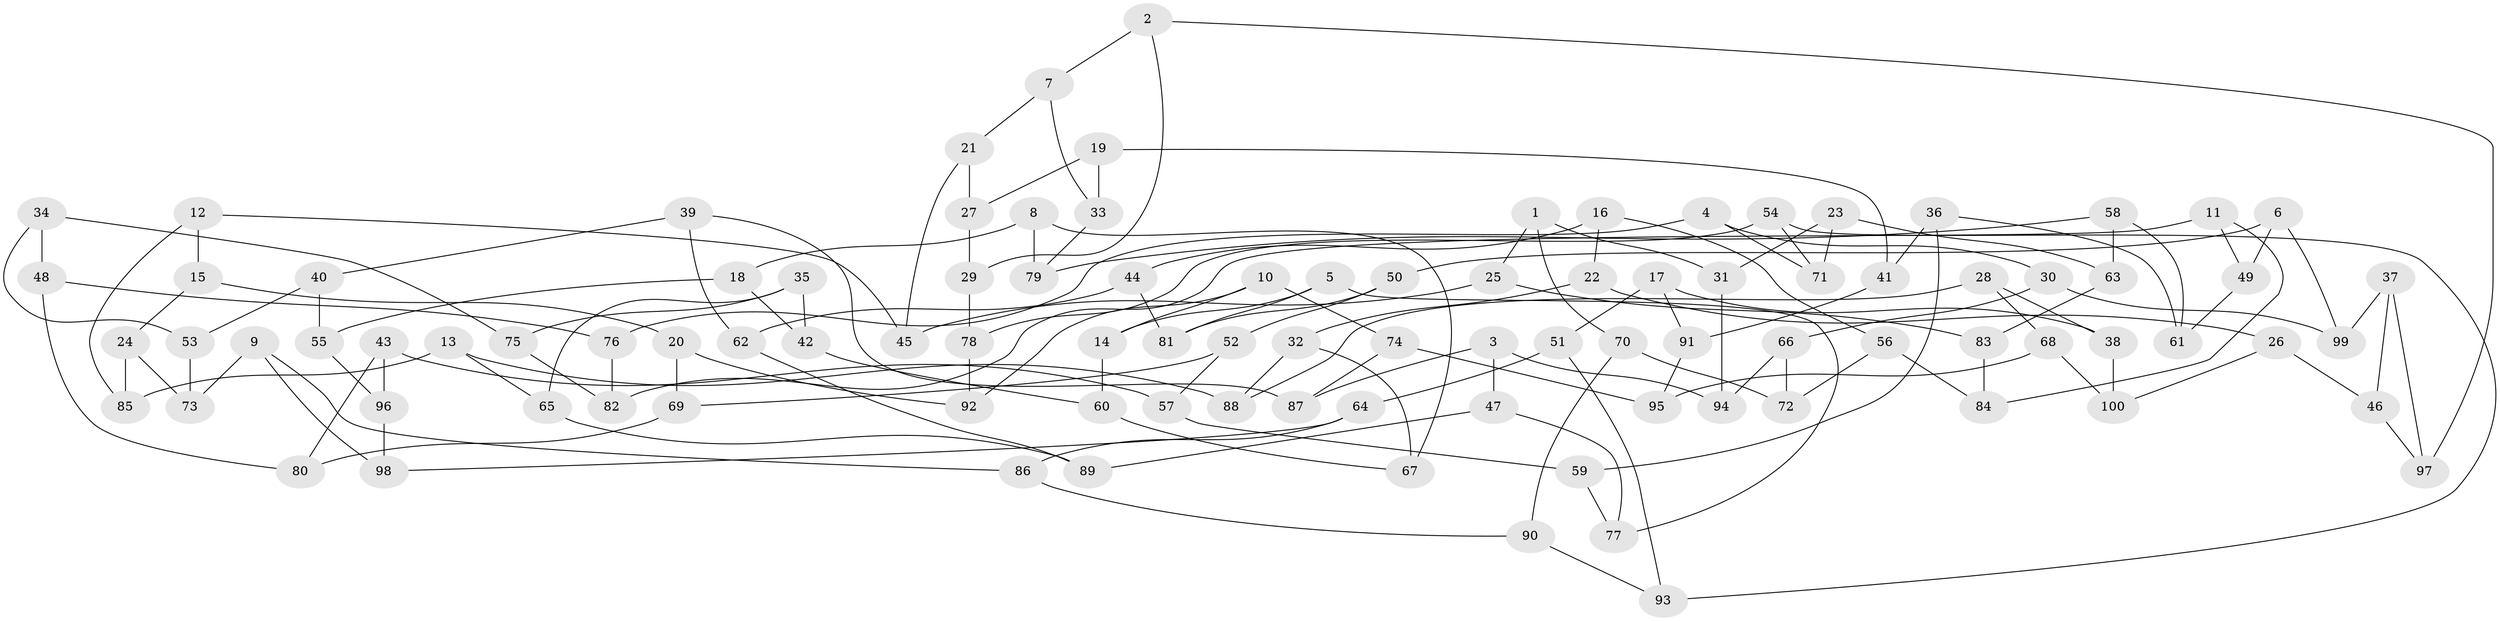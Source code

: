 // Generated by graph-tools (version 1.1) at 2025/39/02/21/25 10:39:00]
// undirected, 100 vertices, 150 edges
graph export_dot {
graph [start="1"]
  node [color=gray90,style=filled];
  1;
  2;
  3;
  4;
  5;
  6;
  7;
  8;
  9;
  10;
  11;
  12;
  13;
  14;
  15;
  16;
  17;
  18;
  19;
  20;
  21;
  22;
  23;
  24;
  25;
  26;
  27;
  28;
  29;
  30;
  31;
  32;
  33;
  34;
  35;
  36;
  37;
  38;
  39;
  40;
  41;
  42;
  43;
  44;
  45;
  46;
  47;
  48;
  49;
  50;
  51;
  52;
  53;
  54;
  55;
  56;
  57;
  58;
  59;
  60;
  61;
  62;
  63;
  64;
  65;
  66;
  67;
  68;
  69;
  70;
  71;
  72;
  73;
  74;
  75;
  76;
  77;
  78;
  79;
  80;
  81;
  82;
  83;
  84;
  85;
  86;
  87;
  88;
  89;
  90;
  91;
  92;
  93;
  94;
  95;
  96;
  97;
  98;
  99;
  100;
  1 -- 25;
  1 -- 70;
  1 -- 31;
  2 -- 7;
  2 -- 97;
  2 -- 29;
  3 -- 87;
  3 -- 47;
  3 -- 94;
  4 -- 76;
  4 -- 71;
  4 -- 30;
  5 -- 77;
  5 -- 14;
  5 -- 81;
  6 -- 49;
  6 -- 50;
  6 -- 99;
  7 -- 33;
  7 -- 21;
  8 -- 67;
  8 -- 79;
  8 -- 18;
  9 -- 98;
  9 -- 73;
  9 -- 86;
  10 -- 14;
  10 -- 74;
  10 -- 92;
  11 -- 49;
  11 -- 82;
  11 -- 84;
  12 -- 15;
  12 -- 45;
  12 -- 85;
  13 -- 85;
  13 -- 88;
  13 -- 65;
  14 -- 60;
  15 -- 24;
  15 -- 20;
  16 -- 56;
  16 -- 22;
  16 -- 44;
  17 -- 91;
  17 -- 51;
  17 -- 38;
  18 -- 55;
  18 -- 42;
  19 -- 41;
  19 -- 33;
  19 -- 27;
  20 -- 92;
  20 -- 69;
  21 -- 45;
  21 -- 27;
  22 -- 26;
  22 -- 32;
  23 -- 31;
  23 -- 63;
  23 -- 71;
  24 -- 73;
  24 -- 85;
  25 -- 83;
  25 -- 45;
  26 -- 46;
  26 -- 100;
  27 -- 29;
  28 -- 38;
  28 -- 88;
  28 -- 68;
  29 -- 78;
  30 -- 66;
  30 -- 99;
  31 -- 94;
  32 -- 67;
  32 -- 88;
  33 -- 79;
  34 -- 48;
  34 -- 75;
  34 -- 53;
  35 -- 65;
  35 -- 42;
  35 -- 75;
  36 -- 61;
  36 -- 59;
  36 -- 41;
  37 -- 97;
  37 -- 99;
  37 -- 46;
  38 -- 100;
  39 -- 40;
  39 -- 87;
  39 -- 62;
  40 -- 55;
  40 -- 53;
  41 -- 91;
  42 -- 60;
  43 -- 96;
  43 -- 57;
  43 -- 80;
  44 -- 62;
  44 -- 81;
  46 -- 97;
  47 -- 89;
  47 -- 77;
  48 -- 80;
  48 -- 76;
  49 -- 61;
  50 -- 81;
  50 -- 52;
  51 -- 64;
  51 -- 93;
  52 -- 69;
  52 -- 57;
  53 -- 73;
  54 -- 93;
  54 -- 71;
  54 -- 78;
  55 -- 96;
  56 -- 72;
  56 -- 84;
  57 -- 59;
  58 -- 79;
  58 -- 63;
  58 -- 61;
  59 -- 77;
  60 -- 67;
  62 -- 89;
  63 -- 83;
  64 -- 86;
  64 -- 98;
  65 -- 89;
  66 -- 72;
  66 -- 94;
  68 -- 95;
  68 -- 100;
  69 -- 80;
  70 -- 72;
  70 -- 90;
  74 -- 87;
  74 -- 95;
  75 -- 82;
  76 -- 82;
  78 -- 92;
  83 -- 84;
  86 -- 90;
  90 -- 93;
  91 -- 95;
  96 -- 98;
}
